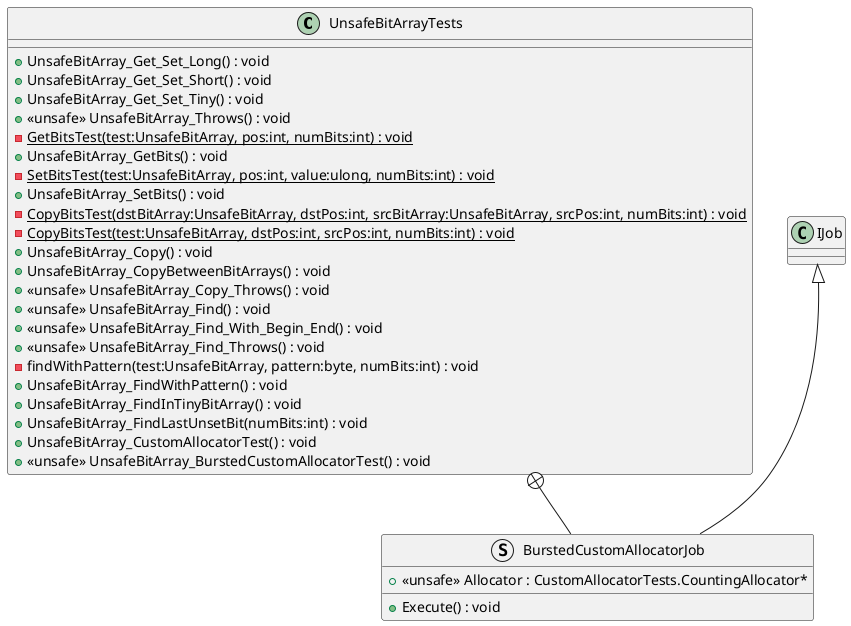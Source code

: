 @startuml
class UnsafeBitArrayTests {
    + UnsafeBitArray_Get_Set_Long() : void
    + UnsafeBitArray_Get_Set_Short() : void
    + UnsafeBitArray_Get_Set_Tiny() : void
    + <<unsafe>> UnsafeBitArray_Throws() : void
    {static} - GetBitsTest(test:UnsafeBitArray, pos:int, numBits:int) : void
    + UnsafeBitArray_GetBits() : void
    {static} - SetBitsTest(test:UnsafeBitArray, pos:int, value:ulong, numBits:int) : void
    + UnsafeBitArray_SetBits() : void
    {static} - CopyBitsTest(dstBitArray:UnsafeBitArray, dstPos:int, srcBitArray:UnsafeBitArray, srcPos:int, numBits:int) : void
    {static} - CopyBitsTest(test:UnsafeBitArray, dstPos:int, srcPos:int, numBits:int) : void
    + UnsafeBitArray_Copy() : void
    + UnsafeBitArray_CopyBetweenBitArrays() : void
    + <<unsafe>> UnsafeBitArray_Copy_Throws() : void
    + <<unsafe>> UnsafeBitArray_Find() : void
    + <<unsafe>> UnsafeBitArray_Find_With_Begin_End() : void
    + <<unsafe>> UnsafeBitArray_Find_Throws() : void
    - findWithPattern(test:UnsafeBitArray, pattern:byte, numBits:int) : void
    + UnsafeBitArray_FindWithPattern() : void
    + UnsafeBitArray_FindInTinyBitArray() : void
    + UnsafeBitArray_FindLastUnsetBit(numBits:int) : void
    + UnsafeBitArray_CustomAllocatorTest() : void
    + <<unsafe>> UnsafeBitArray_BurstedCustomAllocatorTest() : void
}
struct BurstedCustomAllocatorJob {
    + <<unsafe>> Allocator : CustomAllocatorTests.CountingAllocator*
    + Execute() : void
}
UnsafeBitArrayTests +-- BurstedCustomAllocatorJob
IJob <|-- BurstedCustomAllocatorJob
@enduml
